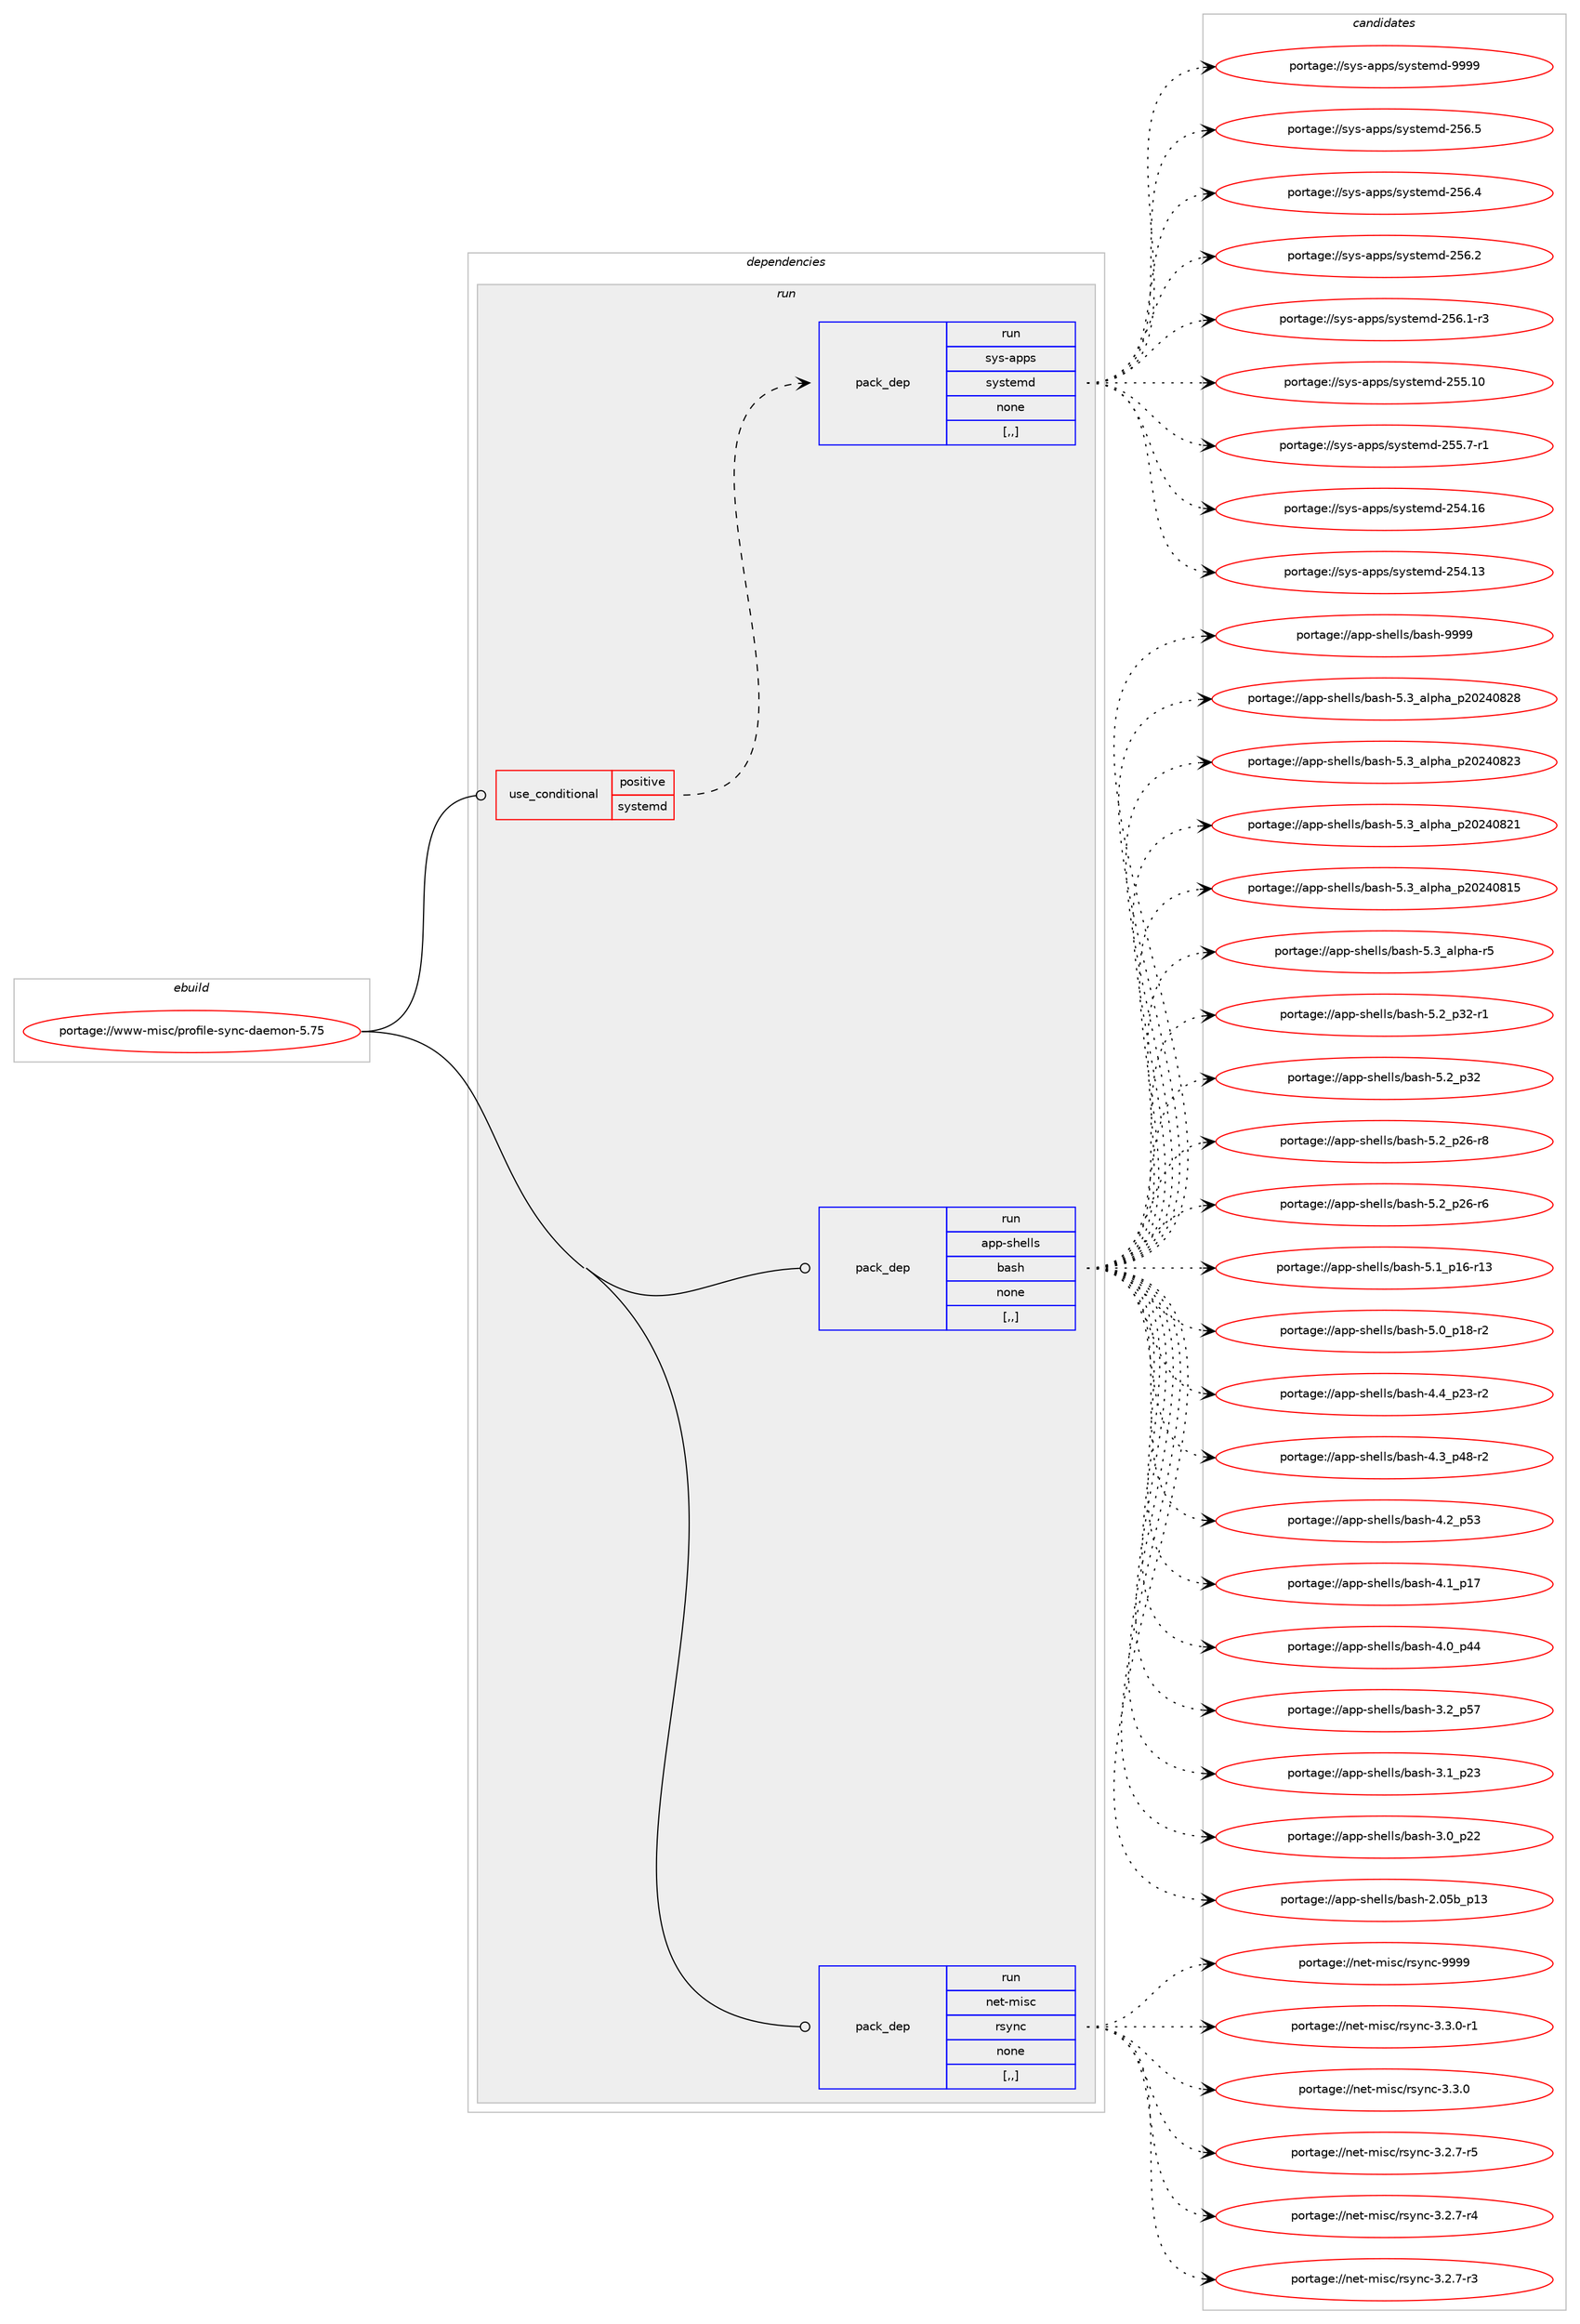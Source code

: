 digraph prolog {

# *************
# Graph options
# *************

newrank=true;
concentrate=true;
compound=true;
graph [rankdir=LR,fontname=Helvetica,fontsize=10,ranksep=1.5];#, ranksep=2.5, nodesep=0.2];
edge  [arrowhead=vee];
node  [fontname=Helvetica,fontsize=10];

# **********
# The ebuild
# **********

subgraph cluster_leftcol {
color=gray;
label=<<i>ebuild</i>>;
id [label="portage://www-misc/profile-sync-daemon-5.75", color=red, width=4, href="../www-misc/profile-sync-daemon-5.75.svg"];
}

# ****************
# The dependencies
# ****************

subgraph cluster_midcol {
color=gray;
label=<<i>dependencies</i>>;
subgraph cluster_compile {
fillcolor="#eeeeee";
style=filled;
label=<<i>compile</i>>;
}
subgraph cluster_compileandrun {
fillcolor="#eeeeee";
style=filled;
label=<<i>compile and run</i>>;
}
subgraph cluster_run {
fillcolor="#eeeeee";
style=filled;
label=<<i>run</i>>;
subgraph cond221 {
dependency1525 [label=<<TABLE BORDER="0" CELLBORDER="1" CELLSPACING="0" CELLPADDING="4"><TR><TD ROWSPAN="3" CELLPADDING="10">use_conditional</TD></TR><TR><TD>positive</TD></TR><TR><TD>systemd</TD></TR></TABLE>>, shape=none, color=red];
subgraph pack1251 {
dependency1526 [label=<<TABLE BORDER="0" CELLBORDER="1" CELLSPACING="0" CELLPADDING="4" WIDTH="220"><TR><TD ROWSPAN="6" CELLPADDING="30">pack_dep</TD></TR><TR><TD WIDTH="110">run</TD></TR><TR><TD>sys-apps</TD></TR><TR><TD>systemd</TD></TR><TR><TD>none</TD></TR><TR><TD>[,,]</TD></TR></TABLE>>, shape=none, color=blue];
}
dependency1525:e -> dependency1526:w [weight=20,style="dashed",arrowhead="vee"];
}
id:e -> dependency1525:w [weight=20,style="solid",arrowhead="odot"];
subgraph pack1252 {
dependency1527 [label=<<TABLE BORDER="0" CELLBORDER="1" CELLSPACING="0" CELLPADDING="4" WIDTH="220"><TR><TD ROWSPAN="6" CELLPADDING="30">pack_dep</TD></TR><TR><TD WIDTH="110">run</TD></TR><TR><TD>app-shells</TD></TR><TR><TD>bash</TD></TR><TR><TD>none</TD></TR><TR><TD>[,,]</TD></TR></TABLE>>, shape=none, color=blue];
}
id:e -> dependency1527:w [weight=20,style="solid",arrowhead="odot"];
subgraph pack1253 {
dependency1528 [label=<<TABLE BORDER="0" CELLBORDER="1" CELLSPACING="0" CELLPADDING="4" WIDTH="220"><TR><TD ROWSPAN="6" CELLPADDING="30">pack_dep</TD></TR><TR><TD WIDTH="110">run</TD></TR><TR><TD>net-misc</TD></TR><TR><TD>rsync</TD></TR><TR><TD>none</TD></TR><TR><TD>[,,]</TD></TR></TABLE>>, shape=none, color=blue];
}
id:e -> dependency1528:w [weight=20,style="solid",arrowhead="odot"];
}
}

# **************
# The candidates
# **************

subgraph cluster_choices {
rank=same;
color=gray;
label=<<i>candidates</i>>;

subgraph choice1251 {
color=black;
nodesep=1;
choice1151211154597112112115471151211151161011091004557575757 [label="portage://sys-apps/systemd-9999", color=red, width=4,href="../sys-apps/systemd-9999.svg"];
choice115121115459711211211547115121115116101109100455053544653 [label="portage://sys-apps/systemd-256.5", color=red, width=4,href="../sys-apps/systemd-256.5.svg"];
choice115121115459711211211547115121115116101109100455053544652 [label="portage://sys-apps/systemd-256.4", color=red, width=4,href="../sys-apps/systemd-256.4.svg"];
choice115121115459711211211547115121115116101109100455053544650 [label="portage://sys-apps/systemd-256.2", color=red, width=4,href="../sys-apps/systemd-256.2.svg"];
choice1151211154597112112115471151211151161011091004550535446494511451 [label="portage://sys-apps/systemd-256.1-r3", color=red, width=4,href="../sys-apps/systemd-256.1-r3.svg"];
choice11512111545971121121154711512111511610110910045505353464948 [label="portage://sys-apps/systemd-255.10", color=red, width=4,href="../sys-apps/systemd-255.10.svg"];
choice1151211154597112112115471151211151161011091004550535346554511449 [label="portage://sys-apps/systemd-255.7-r1", color=red, width=4,href="../sys-apps/systemd-255.7-r1.svg"];
choice11512111545971121121154711512111511610110910045505352464954 [label="portage://sys-apps/systemd-254.16", color=red, width=4,href="../sys-apps/systemd-254.16.svg"];
choice11512111545971121121154711512111511610110910045505352464951 [label="portage://sys-apps/systemd-254.13", color=red, width=4,href="../sys-apps/systemd-254.13.svg"];
dependency1526:e -> choice1151211154597112112115471151211151161011091004557575757:w [style=dotted,weight="100"];
dependency1526:e -> choice115121115459711211211547115121115116101109100455053544653:w [style=dotted,weight="100"];
dependency1526:e -> choice115121115459711211211547115121115116101109100455053544652:w [style=dotted,weight="100"];
dependency1526:e -> choice115121115459711211211547115121115116101109100455053544650:w [style=dotted,weight="100"];
dependency1526:e -> choice1151211154597112112115471151211151161011091004550535446494511451:w [style=dotted,weight="100"];
dependency1526:e -> choice11512111545971121121154711512111511610110910045505353464948:w [style=dotted,weight="100"];
dependency1526:e -> choice1151211154597112112115471151211151161011091004550535346554511449:w [style=dotted,weight="100"];
dependency1526:e -> choice11512111545971121121154711512111511610110910045505352464954:w [style=dotted,weight="100"];
dependency1526:e -> choice11512111545971121121154711512111511610110910045505352464951:w [style=dotted,weight="100"];
}
subgraph choice1252 {
color=black;
nodesep=1;
choice97112112451151041011081081154798971151044557575757 [label="portage://app-shells/bash-9999", color=red, width=4,href="../app-shells/bash-9999.svg"];
choice971121124511510410110810811547989711510445534651959710811210497951125048505248565056 [label="portage://app-shells/bash-5.3_alpha_p20240828", color=red, width=4,href="../app-shells/bash-5.3_alpha_p20240828.svg"];
choice971121124511510410110810811547989711510445534651959710811210497951125048505248565051 [label="portage://app-shells/bash-5.3_alpha_p20240823", color=red, width=4,href="../app-shells/bash-5.3_alpha_p20240823.svg"];
choice971121124511510410110810811547989711510445534651959710811210497951125048505248565049 [label="portage://app-shells/bash-5.3_alpha_p20240821", color=red, width=4,href="../app-shells/bash-5.3_alpha_p20240821.svg"];
choice971121124511510410110810811547989711510445534651959710811210497951125048505248564953 [label="portage://app-shells/bash-5.3_alpha_p20240815", color=red, width=4,href="../app-shells/bash-5.3_alpha_p20240815.svg"];
choice9711211245115104101108108115479897115104455346519597108112104974511453 [label="portage://app-shells/bash-5.3_alpha-r5", color=red, width=4,href="../app-shells/bash-5.3_alpha-r5.svg"];
choice9711211245115104101108108115479897115104455346509511251504511449 [label="portage://app-shells/bash-5.2_p32-r1", color=red, width=4,href="../app-shells/bash-5.2_p32-r1.svg"];
choice971121124511510410110810811547989711510445534650951125150 [label="portage://app-shells/bash-5.2_p32", color=red, width=4,href="../app-shells/bash-5.2_p32.svg"];
choice9711211245115104101108108115479897115104455346509511250544511456 [label="portage://app-shells/bash-5.2_p26-r8", color=red, width=4,href="../app-shells/bash-5.2_p26-r8.svg"];
choice9711211245115104101108108115479897115104455346509511250544511454 [label="portage://app-shells/bash-5.2_p26-r6", color=red, width=4,href="../app-shells/bash-5.2_p26-r6.svg"];
choice971121124511510410110810811547989711510445534649951124954451144951 [label="portage://app-shells/bash-5.1_p16-r13", color=red, width=4,href="../app-shells/bash-5.1_p16-r13.svg"];
choice9711211245115104101108108115479897115104455346489511249564511450 [label="portage://app-shells/bash-5.0_p18-r2", color=red, width=4,href="../app-shells/bash-5.0_p18-r2.svg"];
choice9711211245115104101108108115479897115104455246529511250514511450 [label="portage://app-shells/bash-4.4_p23-r2", color=red, width=4,href="../app-shells/bash-4.4_p23-r2.svg"];
choice9711211245115104101108108115479897115104455246519511252564511450 [label="portage://app-shells/bash-4.3_p48-r2", color=red, width=4,href="../app-shells/bash-4.3_p48-r2.svg"];
choice971121124511510410110810811547989711510445524650951125351 [label="portage://app-shells/bash-4.2_p53", color=red, width=4,href="../app-shells/bash-4.2_p53.svg"];
choice971121124511510410110810811547989711510445524649951124955 [label="portage://app-shells/bash-4.1_p17", color=red, width=4,href="../app-shells/bash-4.1_p17.svg"];
choice971121124511510410110810811547989711510445524648951125252 [label="portage://app-shells/bash-4.0_p44", color=red, width=4,href="../app-shells/bash-4.0_p44.svg"];
choice971121124511510410110810811547989711510445514650951125355 [label="portage://app-shells/bash-3.2_p57", color=red, width=4,href="../app-shells/bash-3.2_p57.svg"];
choice971121124511510410110810811547989711510445514649951125051 [label="portage://app-shells/bash-3.1_p23", color=red, width=4,href="../app-shells/bash-3.1_p23.svg"];
choice971121124511510410110810811547989711510445514648951125050 [label="portage://app-shells/bash-3.0_p22", color=red, width=4,href="../app-shells/bash-3.0_p22.svg"];
choice9711211245115104101108108115479897115104455046485398951124951 [label="portage://app-shells/bash-2.05b_p13", color=red, width=4,href="../app-shells/bash-2.05b_p13.svg"];
dependency1527:e -> choice97112112451151041011081081154798971151044557575757:w [style=dotted,weight="100"];
dependency1527:e -> choice971121124511510410110810811547989711510445534651959710811210497951125048505248565056:w [style=dotted,weight="100"];
dependency1527:e -> choice971121124511510410110810811547989711510445534651959710811210497951125048505248565051:w [style=dotted,weight="100"];
dependency1527:e -> choice971121124511510410110810811547989711510445534651959710811210497951125048505248565049:w [style=dotted,weight="100"];
dependency1527:e -> choice971121124511510410110810811547989711510445534651959710811210497951125048505248564953:w [style=dotted,weight="100"];
dependency1527:e -> choice9711211245115104101108108115479897115104455346519597108112104974511453:w [style=dotted,weight="100"];
dependency1527:e -> choice9711211245115104101108108115479897115104455346509511251504511449:w [style=dotted,weight="100"];
dependency1527:e -> choice971121124511510410110810811547989711510445534650951125150:w [style=dotted,weight="100"];
dependency1527:e -> choice9711211245115104101108108115479897115104455346509511250544511456:w [style=dotted,weight="100"];
dependency1527:e -> choice9711211245115104101108108115479897115104455346509511250544511454:w [style=dotted,weight="100"];
dependency1527:e -> choice971121124511510410110810811547989711510445534649951124954451144951:w [style=dotted,weight="100"];
dependency1527:e -> choice9711211245115104101108108115479897115104455346489511249564511450:w [style=dotted,weight="100"];
dependency1527:e -> choice9711211245115104101108108115479897115104455246529511250514511450:w [style=dotted,weight="100"];
dependency1527:e -> choice9711211245115104101108108115479897115104455246519511252564511450:w [style=dotted,weight="100"];
dependency1527:e -> choice971121124511510410110810811547989711510445524650951125351:w [style=dotted,weight="100"];
dependency1527:e -> choice971121124511510410110810811547989711510445524649951124955:w [style=dotted,weight="100"];
dependency1527:e -> choice971121124511510410110810811547989711510445524648951125252:w [style=dotted,weight="100"];
dependency1527:e -> choice971121124511510410110810811547989711510445514650951125355:w [style=dotted,weight="100"];
dependency1527:e -> choice971121124511510410110810811547989711510445514649951125051:w [style=dotted,weight="100"];
dependency1527:e -> choice971121124511510410110810811547989711510445514648951125050:w [style=dotted,weight="100"];
dependency1527:e -> choice9711211245115104101108108115479897115104455046485398951124951:w [style=dotted,weight="100"];
}
subgraph choice1253 {
color=black;
nodesep=1;
choice110101116451091051159947114115121110994557575757 [label="portage://net-misc/rsync-9999", color=red, width=4,href="../net-misc/rsync-9999.svg"];
choice110101116451091051159947114115121110994551465146484511449 [label="portage://net-misc/rsync-3.3.0-r1", color=red, width=4,href="../net-misc/rsync-3.3.0-r1.svg"];
choice11010111645109105115994711411512111099455146514648 [label="portage://net-misc/rsync-3.3.0", color=red, width=4,href="../net-misc/rsync-3.3.0.svg"];
choice110101116451091051159947114115121110994551465046554511453 [label="portage://net-misc/rsync-3.2.7-r5", color=red, width=4,href="../net-misc/rsync-3.2.7-r5.svg"];
choice110101116451091051159947114115121110994551465046554511452 [label="portage://net-misc/rsync-3.2.7-r4", color=red, width=4,href="../net-misc/rsync-3.2.7-r4.svg"];
choice110101116451091051159947114115121110994551465046554511451 [label="portage://net-misc/rsync-3.2.7-r3", color=red, width=4,href="../net-misc/rsync-3.2.7-r3.svg"];
dependency1528:e -> choice110101116451091051159947114115121110994557575757:w [style=dotted,weight="100"];
dependency1528:e -> choice110101116451091051159947114115121110994551465146484511449:w [style=dotted,weight="100"];
dependency1528:e -> choice11010111645109105115994711411512111099455146514648:w [style=dotted,weight="100"];
dependency1528:e -> choice110101116451091051159947114115121110994551465046554511453:w [style=dotted,weight="100"];
dependency1528:e -> choice110101116451091051159947114115121110994551465046554511452:w [style=dotted,weight="100"];
dependency1528:e -> choice110101116451091051159947114115121110994551465046554511451:w [style=dotted,weight="100"];
}
}

}
